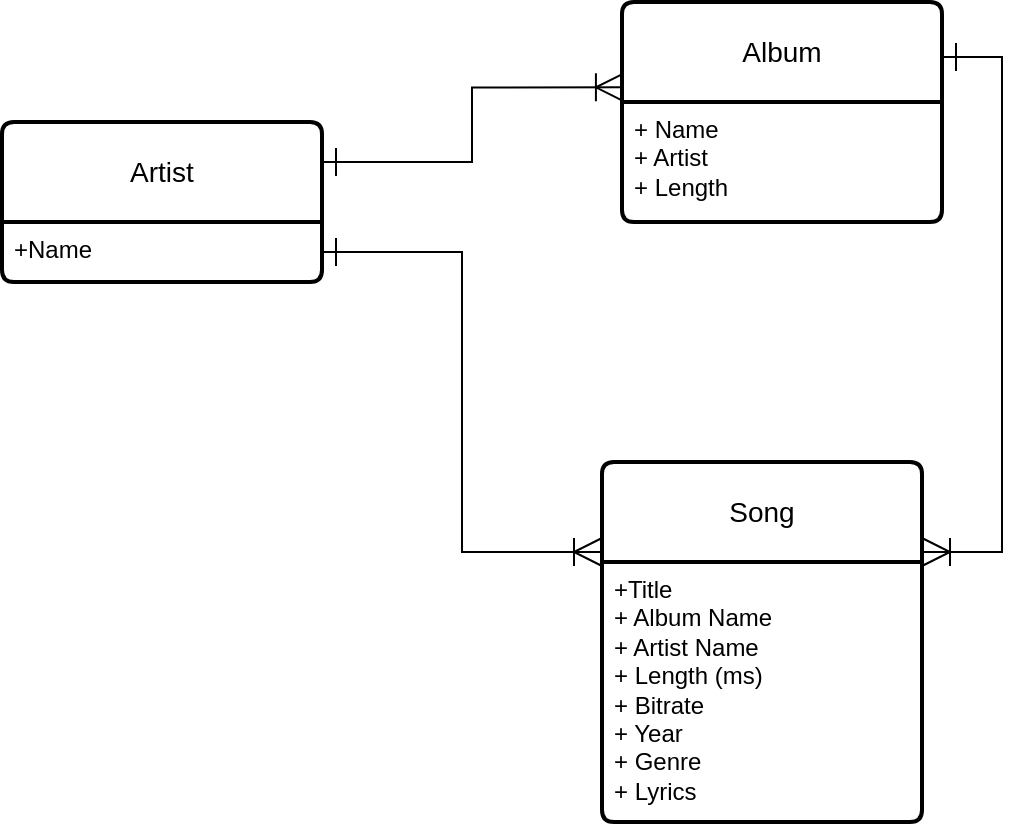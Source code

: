 <mxfile version="21.7.5" type="device">
  <diagram name="Page-1" id="ZN8mXsyS5L2r3een8IQl">
    <mxGraphModel dx="607" dy="385" grid="1" gridSize="10" guides="1" tooltips="1" connect="1" arrows="1" fold="1" page="1" pageScale="1" pageWidth="850" pageHeight="1100" math="0" shadow="0">
      <root>
        <mxCell id="0" />
        <mxCell id="1" parent="0" />
        <mxCell id="QjrjRDRaY8vNSI7hmlfQ-16" style="edgeStyle=orthogonalEdgeStyle;rounded=0;orthogonalLoop=1;jettySize=auto;html=1;exitX=1;exitY=0.25;exitDx=0;exitDy=0;entryX=0.006;entryY=0.388;entryDx=0;entryDy=0;entryPerimeter=0;endArrow=ERoneToMany;endFill=0;startSize=12;endSize=12;startArrow=ERone;startFill=0;" parent="1" source="QjrjRDRaY8vNSI7hmlfQ-5" target="QjrjRDRaY8vNSI7hmlfQ-13" edge="1">
          <mxGeometry relative="1" as="geometry" />
        </mxCell>
        <mxCell id="QjrjRDRaY8vNSI7hmlfQ-5" value="Artist" style="swimlane;childLayout=stackLayout;horizontal=1;startSize=50;horizontalStack=0;rounded=1;fontSize=14;fontStyle=0;strokeWidth=2;resizeParent=0;resizeLast=1;shadow=0;dashed=0;align=center;arcSize=4;whiteSpace=wrap;html=1;" parent="1" vertex="1">
          <mxGeometry x="70" y="130" width="160" height="80" as="geometry" />
        </mxCell>
        <mxCell id="QjrjRDRaY8vNSI7hmlfQ-6" value="+Name" style="align=left;strokeColor=none;fillColor=none;spacingLeft=4;fontSize=12;verticalAlign=top;resizable=0;rotatable=0;part=1;html=1;" parent="QjrjRDRaY8vNSI7hmlfQ-5" vertex="1">
          <mxGeometry y="50" width="160" height="30" as="geometry" />
        </mxCell>
        <mxCell id="QjrjRDRaY8vNSI7hmlfQ-7" value="Song" style="swimlane;childLayout=stackLayout;horizontal=1;startSize=50;horizontalStack=0;rounded=1;fontSize=14;fontStyle=0;strokeWidth=2;resizeParent=0;resizeLast=1;shadow=0;dashed=0;align=center;arcSize=4;whiteSpace=wrap;html=1;" parent="1" vertex="1">
          <mxGeometry x="370" y="300" width="160" height="180" as="geometry" />
        </mxCell>
        <mxCell id="QjrjRDRaY8vNSI7hmlfQ-8" value="+Title&lt;br&gt;+ Album Name&lt;br&gt;+ Artist Name&lt;br&gt;+ Length (ms)&lt;br&gt;+ Bitrate&lt;br&gt;+ Year&lt;br&gt;+ Genre&lt;br&gt;+ Lyrics" style="align=left;strokeColor=none;fillColor=none;spacingLeft=4;fontSize=12;verticalAlign=top;resizable=0;rotatable=0;part=1;html=1;" parent="QjrjRDRaY8vNSI7hmlfQ-7" vertex="1">
          <mxGeometry y="50" width="160" height="130" as="geometry" />
        </mxCell>
        <mxCell id="QjrjRDRaY8vNSI7hmlfQ-17" style="edgeStyle=orthogonalEdgeStyle;rounded=0;orthogonalLoop=1;jettySize=auto;html=1;exitX=1;exitY=0.25;exitDx=0;exitDy=0;entryX=1;entryY=0.25;entryDx=0;entryDy=0;endArrow=ERoneToMany;endFill=0;startArrow=ERone;startFill=0;endSize=12;startSize=12;" parent="1" source="QjrjRDRaY8vNSI7hmlfQ-13" target="QjrjRDRaY8vNSI7hmlfQ-7" edge="1">
          <mxGeometry relative="1" as="geometry" />
        </mxCell>
        <mxCell id="QjrjRDRaY8vNSI7hmlfQ-13" value="Album" style="swimlane;childLayout=stackLayout;horizontal=1;startSize=50;horizontalStack=0;rounded=1;fontSize=14;fontStyle=0;strokeWidth=2;resizeParent=0;resizeLast=1;shadow=0;dashed=0;align=center;arcSize=4;whiteSpace=wrap;html=1;" parent="1" vertex="1">
          <mxGeometry x="380" y="70" width="160" height="110" as="geometry" />
        </mxCell>
        <mxCell id="QjrjRDRaY8vNSI7hmlfQ-14" value="+ Name&lt;br&gt;+ Artist&lt;br&gt;+ Length" style="align=left;strokeColor=none;fillColor=none;spacingLeft=4;fontSize=12;verticalAlign=top;resizable=0;rotatable=0;part=1;html=1;" parent="QjrjRDRaY8vNSI7hmlfQ-13" vertex="1">
          <mxGeometry y="50" width="160" height="60" as="geometry" />
        </mxCell>
        <mxCell id="QjrjRDRaY8vNSI7hmlfQ-18" style="edgeStyle=orthogonalEdgeStyle;rounded=0;orthogonalLoop=1;jettySize=auto;html=1;exitX=1;exitY=0.5;exitDx=0;exitDy=0;entryX=0;entryY=0.25;entryDx=0;entryDy=0;endArrow=ERoneToMany;endFill=0;startSize=12;endSize=12;startArrow=ERone;startFill=0;" parent="1" source="QjrjRDRaY8vNSI7hmlfQ-6" target="QjrjRDRaY8vNSI7hmlfQ-7" edge="1">
          <mxGeometry relative="1" as="geometry" />
        </mxCell>
      </root>
    </mxGraphModel>
  </diagram>
</mxfile>
